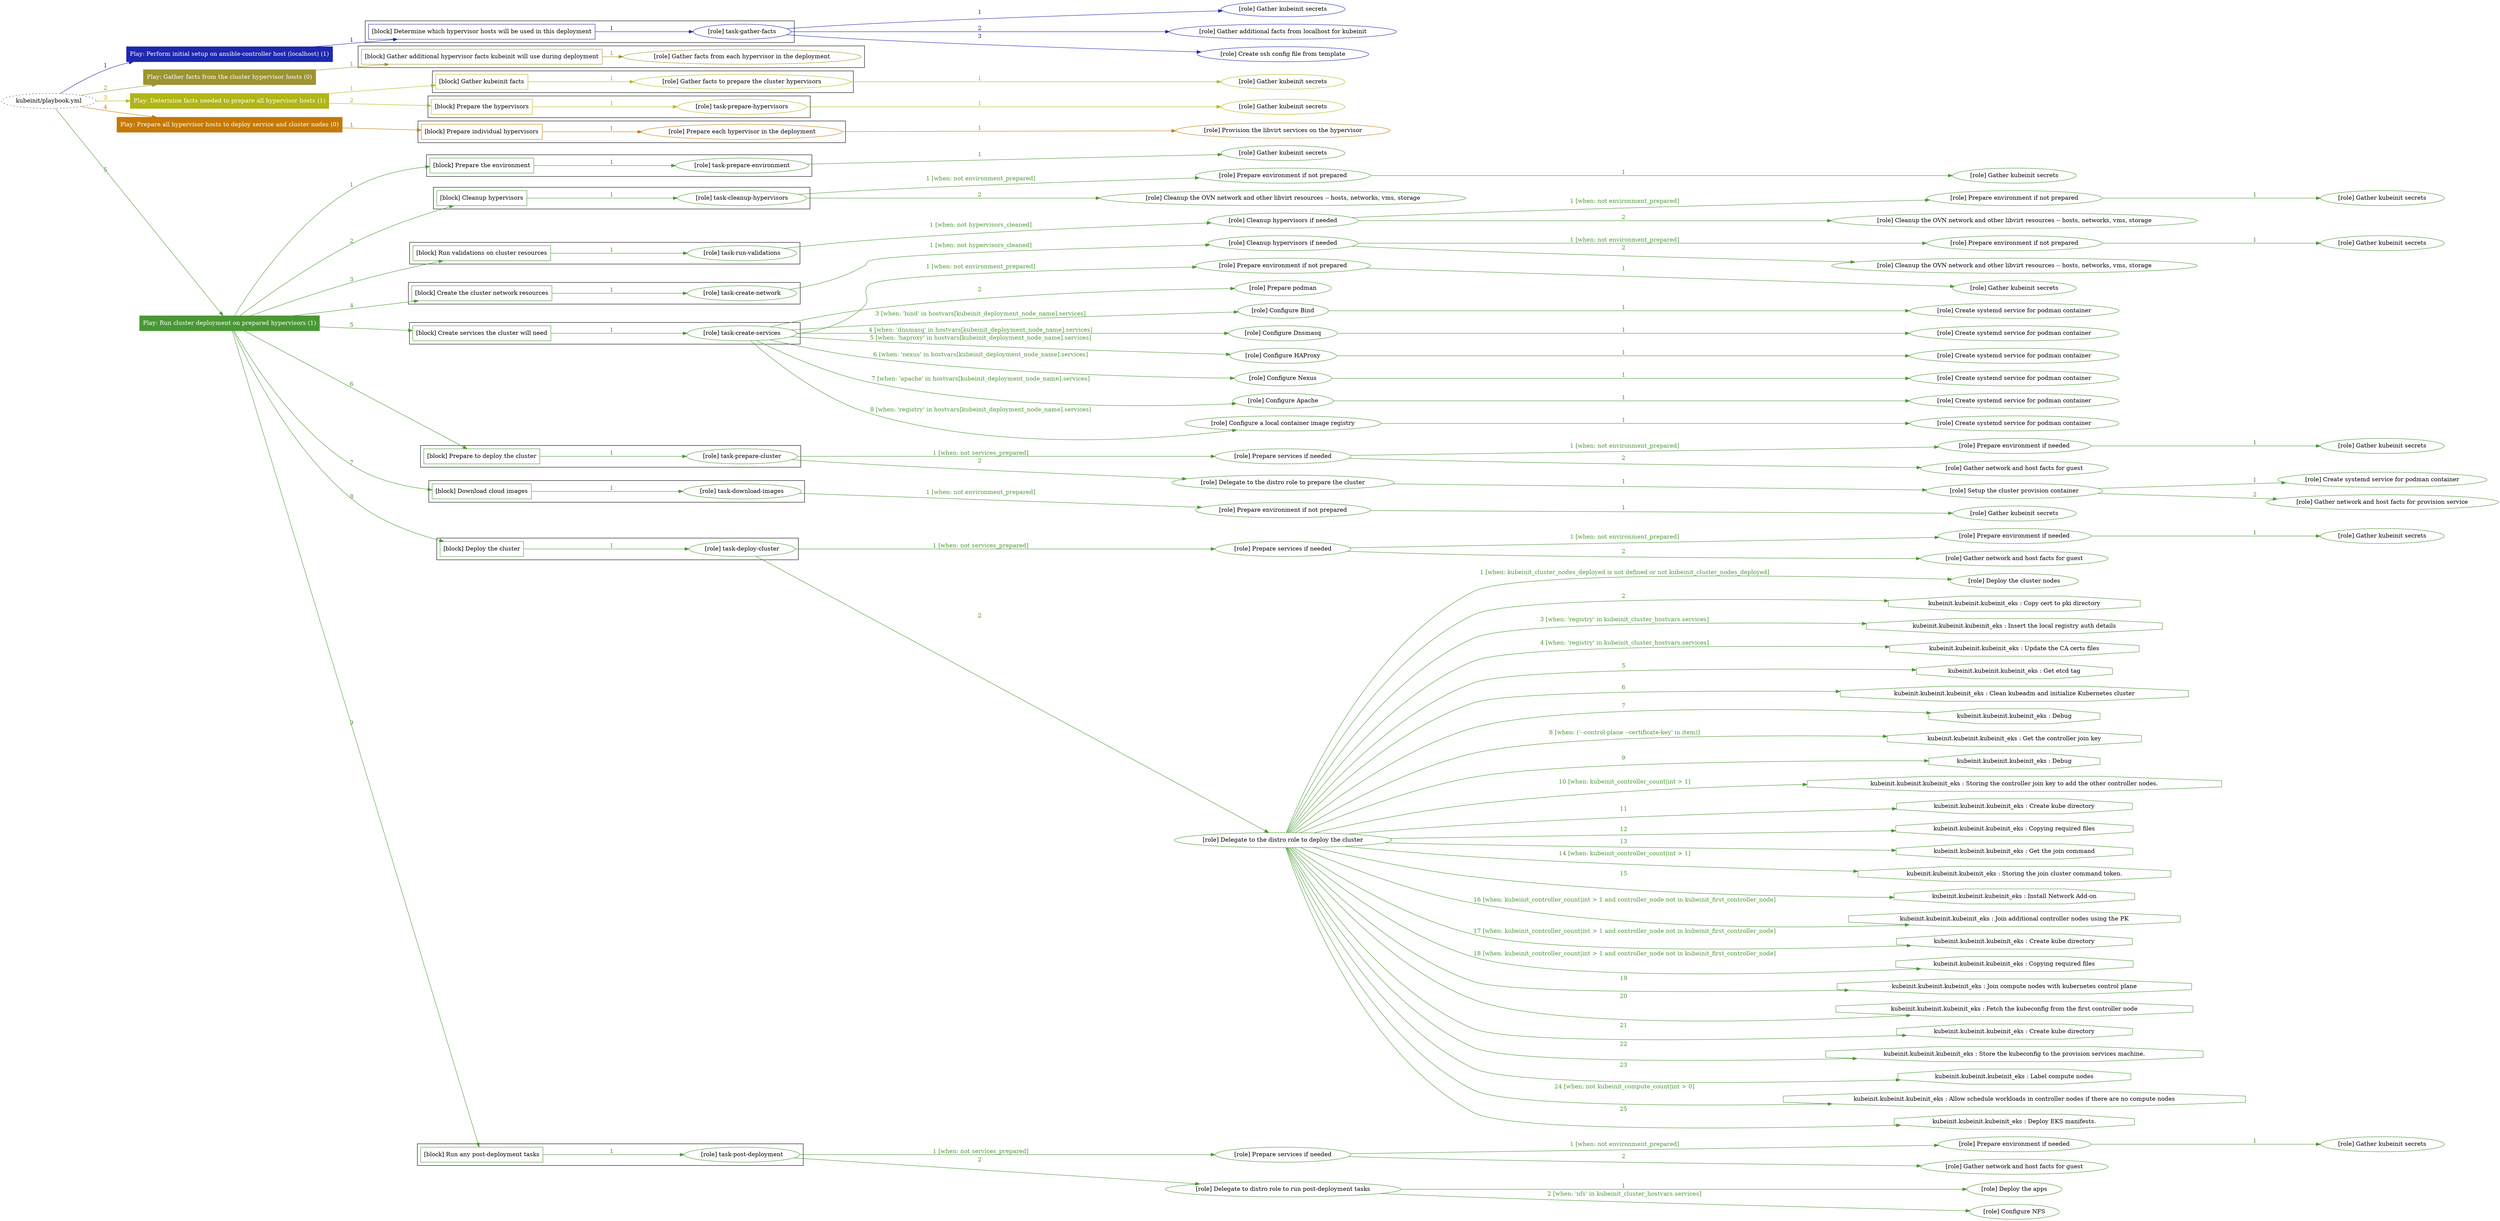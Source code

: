 digraph {
	graph [concentrate=true ordering=in rankdir=LR ratio=fill]
	edge [esep=5 sep=10]
	"kubeinit/playbook.yml" [URL="/home/runner/work/kubeinit/kubeinit/kubeinit/playbook.yml" id=playbook_a25a73ff style=dotted]
	play_37dd9ac9 [label="Play: Perform initial setup on ansible-controller host (localhost) (1)" URL="/home/runner/work/kubeinit/kubeinit/kubeinit/playbook.yml" color="#1e28ae" fontcolor="#ffffff" id=play_37dd9ac9 shape=box style=filled tooltip=localhost]
	"kubeinit/playbook.yml" -> play_37dd9ac9 [label="1 " color="#1e28ae" fontcolor="#1e28ae" id=edge_b6979a0d labeltooltip="1 " tooltip="1 "]
	subgraph "Gather kubeinit secrets" {
		role_4c9f1b2f [label="[role] Gather kubeinit secrets" URL="/home/runner/.ansible/collections/ansible_collections/kubeinit/kubeinit/roles/kubeinit_prepare/tasks/build_hypervisors_group.yml" color="#1e28ae" id=role_4c9f1b2f tooltip="Gather kubeinit secrets"]
	}
	subgraph "Gather additional facts from localhost for kubeinit" {
		role_c9e3b01b [label="[role] Gather additional facts from localhost for kubeinit" URL="/home/runner/.ansible/collections/ansible_collections/kubeinit/kubeinit/roles/kubeinit_prepare/tasks/build_hypervisors_group.yml" color="#1e28ae" id=role_c9e3b01b tooltip="Gather additional facts from localhost for kubeinit"]
	}
	subgraph "Create ssh config file from template" {
		role_61d122d3 [label="[role] Create ssh config file from template" URL="/home/runner/.ansible/collections/ansible_collections/kubeinit/kubeinit/roles/kubeinit_prepare/tasks/build_hypervisors_group.yml" color="#1e28ae" id=role_61d122d3 tooltip="Create ssh config file from template"]
	}
	subgraph "task-gather-facts" {
		role_aee9d700 [label="[role] task-gather-facts" URL="/home/runner/work/kubeinit/kubeinit/kubeinit/playbook.yml" color="#1e28ae" id=role_aee9d700 tooltip="task-gather-facts"]
		role_aee9d700 -> role_4c9f1b2f [label="1 " color="#1e28ae" fontcolor="#1e28ae" id=edge_578fe596 labeltooltip="1 " tooltip="1 "]
		role_aee9d700 -> role_c9e3b01b [label="2 " color="#1e28ae" fontcolor="#1e28ae" id=edge_4883cfb4 labeltooltip="2 " tooltip="2 "]
		role_aee9d700 -> role_61d122d3 [label="3 " color="#1e28ae" fontcolor="#1e28ae" id=edge_bc5fe0e8 labeltooltip="3 " tooltip="3 "]
	}
	subgraph "Play: Perform initial setup on ansible-controller host (localhost) (1)" {
		play_37dd9ac9 -> block_c8f569a0 [label=1 color="#1e28ae" fontcolor="#1e28ae" id=edge_eec6f1e0 labeltooltip=1 tooltip=1]
		subgraph cluster_block_c8f569a0 {
			block_c8f569a0 [label="[block] Determine which hypervisor hosts will be used in this deployment" URL="/home/runner/work/kubeinit/kubeinit/kubeinit/playbook.yml" color="#1e28ae" id=block_c8f569a0 labeltooltip="Determine which hypervisor hosts will be used in this deployment" shape=box tooltip="Determine which hypervisor hosts will be used in this deployment"]
			block_c8f569a0 -> role_aee9d700 [label="1 " color="#1e28ae" fontcolor="#1e28ae" id=edge_7e15d941 labeltooltip="1 " tooltip="1 "]
		}
	}
	play_6b8d13a6 [label="Play: Gather facts from the cluster hypervisor hosts (0)" URL="/home/runner/work/kubeinit/kubeinit/kubeinit/playbook.yml" color="#9c9430" fontcolor="#ffffff" id=play_6b8d13a6 shape=box style=filled tooltip="Play: Gather facts from the cluster hypervisor hosts (0)"]
	"kubeinit/playbook.yml" -> play_6b8d13a6 [label="2 " color="#9c9430" fontcolor="#9c9430" id=edge_b419a487 labeltooltip="2 " tooltip="2 "]
	subgraph "Gather facts from each hypervisor in the deployment" {
		role_f224c72c [label="[role] Gather facts from each hypervisor in the deployment" URL="/home/runner/work/kubeinit/kubeinit/kubeinit/playbook.yml" color="#9c9430" id=role_f224c72c tooltip="Gather facts from each hypervisor in the deployment"]
	}
	subgraph "Play: Gather facts from the cluster hypervisor hosts (0)" {
		play_6b8d13a6 -> block_0d58bfcc [label=1 color="#9c9430" fontcolor="#9c9430" id=edge_5feedeb6 labeltooltip=1 tooltip=1]
		subgraph cluster_block_0d58bfcc {
			block_0d58bfcc [label="[block] Gather additional hypervisor facts kubeinit will use during deployment" URL="/home/runner/work/kubeinit/kubeinit/kubeinit/playbook.yml" color="#9c9430" id=block_0d58bfcc labeltooltip="Gather additional hypervisor facts kubeinit will use during deployment" shape=box tooltip="Gather additional hypervisor facts kubeinit will use during deployment"]
			block_0d58bfcc -> role_f224c72c [label="1 " color="#9c9430" fontcolor="#9c9430" id=edge_2e2b1e28 labeltooltip="1 " tooltip="1 "]
		}
	}
	play_3e10f064 [label="Play: Determine facts needed to prepare all hypervisor hosts (1)" URL="/home/runner/work/kubeinit/kubeinit/kubeinit/playbook.yml" color="#b1b616" fontcolor="#ffffff" id=play_3e10f064 shape=box style=filled tooltip=localhost]
	"kubeinit/playbook.yml" -> play_3e10f064 [label="3 " color="#b1b616" fontcolor="#b1b616" id=edge_70dae81e labeltooltip="3 " tooltip="3 "]
	subgraph "Gather kubeinit secrets" {
		role_a200383d [label="[role] Gather kubeinit secrets" URL="/home/runner/.ansible/collections/ansible_collections/kubeinit/kubeinit/roles/kubeinit_prepare/tasks/gather_kubeinit_facts.yml" color="#b1b616" id=role_a200383d tooltip="Gather kubeinit secrets"]
	}
	subgraph "Gather facts to prepare the cluster hypervisors" {
		role_3071ed20 [label="[role] Gather facts to prepare the cluster hypervisors" URL="/home/runner/work/kubeinit/kubeinit/kubeinit/playbook.yml" color="#b1b616" id=role_3071ed20 tooltip="Gather facts to prepare the cluster hypervisors"]
		role_3071ed20 -> role_a200383d [label="1 " color="#b1b616" fontcolor="#b1b616" id=edge_d60453ef labeltooltip="1 " tooltip="1 "]
	}
	subgraph "Gather kubeinit secrets" {
		role_8cabe46e [label="[role] Gather kubeinit secrets" URL="/home/runner/.ansible/collections/ansible_collections/kubeinit/kubeinit/roles/kubeinit_prepare/tasks/gather_kubeinit_facts.yml" color="#b1b616" id=role_8cabe46e tooltip="Gather kubeinit secrets"]
	}
	subgraph "task-prepare-hypervisors" {
		role_8a1eb011 [label="[role] task-prepare-hypervisors" URL="/home/runner/work/kubeinit/kubeinit/kubeinit/playbook.yml" color="#b1b616" id=role_8a1eb011 tooltip="task-prepare-hypervisors"]
		role_8a1eb011 -> role_8cabe46e [label="1 " color="#b1b616" fontcolor="#b1b616" id=edge_276c1c21 labeltooltip="1 " tooltip="1 "]
	}
	subgraph "Play: Determine facts needed to prepare all hypervisor hosts (1)" {
		play_3e10f064 -> block_246a4c76 [label=1 color="#b1b616" fontcolor="#b1b616" id=edge_deef906c labeltooltip=1 tooltip=1]
		subgraph cluster_block_246a4c76 {
			block_246a4c76 [label="[block] Gather kubeinit facts" URL="/home/runner/work/kubeinit/kubeinit/kubeinit/playbook.yml" color="#b1b616" id=block_246a4c76 labeltooltip="Gather kubeinit facts" shape=box tooltip="Gather kubeinit facts"]
			block_246a4c76 -> role_3071ed20 [label="1 " color="#b1b616" fontcolor="#b1b616" id=edge_61120e98 labeltooltip="1 " tooltip="1 "]
		}
		play_3e10f064 -> block_b8aadf53 [label=2 color="#b1b616" fontcolor="#b1b616" id=edge_35617113 labeltooltip=2 tooltip=2]
		subgraph cluster_block_b8aadf53 {
			block_b8aadf53 [label="[block] Prepare the hypervisors" URL="/home/runner/work/kubeinit/kubeinit/kubeinit/playbook.yml" color="#b1b616" id=block_b8aadf53 labeltooltip="Prepare the hypervisors" shape=box tooltip="Prepare the hypervisors"]
			block_b8aadf53 -> role_8a1eb011 [label="1 " color="#b1b616" fontcolor="#b1b616" id=edge_34936b77 labeltooltip="1 " tooltip="1 "]
		}
	}
	play_31c1a598 [label="Play: Prepare all hypervisor hosts to deploy service and cluster nodes (0)" URL="/home/runner/work/kubeinit/kubeinit/kubeinit/playbook.yml" color="#c57907" fontcolor="#ffffff" id=play_31c1a598 shape=box style=filled tooltip="Play: Prepare all hypervisor hosts to deploy service and cluster nodes (0)"]
	"kubeinit/playbook.yml" -> play_31c1a598 [label="4 " color="#c57907" fontcolor="#c57907" id=edge_55db6bc3 labeltooltip="4 " tooltip="4 "]
	subgraph "Provision the libvirt services on the hypervisor" {
		role_ca6b45a0 [label="[role] Provision the libvirt services on the hypervisor" URL="/home/runner/.ansible/collections/ansible_collections/kubeinit/kubeinit/roles/kubeinit_prepare/tasks/prepare_hypervisor.yml" color="#c57907" id=role_ca6b45a0 tooltip="Provision the libvirt services on the hypervisor"]
	}
	subgraph "Prepare each hypervisor in the deployment" {
		role_abc75495 [label="[role] Prepare each hypervisor in the deployment" URL="/home/runner/work/kubeinit/kubeinit/kubeinit/playbook.yml" color="#c57907" id=role_abc75495 tooltip="Prepare each hypervisor in the deployment"]
		role_abc75495 -> role_ca6b45a0 [label="1 " color="#c57907" fontcolor="#c57907" id=edge_b3de32bf labeltooltip="1 " tooltip="1 "]
	}
	subgraph "Play: Prepare all hypervisor hosts to deploy service and cluster nodes (0)" {
		play_31c1a598 -> block_cc132a33 [label=1 color="#c57907" fontcolor="#c57907" id=edge_8100f029 labeltooltip=1 tooltip=1]
		subgraph cluster_block_cc132a33 {
			block_cc132a33 [label="[block] Prepare individual hypervisors" URL="/home/runner/work/kubeinit/kubeinit/kubeinit/playbook.yml" color="#c57907" id=block_cc132a33 labeltooltip="Prepare individual hypervisors" shape=box tooltip="Prepare individual hypervisors"]
			block_cc132a33 -> role_abc75495 [label="1 " color="#c57907" fontcolor="#c57907" id=edge_b1b60e8e labeltooltip="1 " tooltip="1 "]
		}
	}
	play_bbdf9d98 [label="Play: Run cluster deployment on prepared hypervisors (1)" URL="/home/runner/work/kubeinit/kubeinit/kubeinit/playbook.yml" color="#499834" fontcolor="#ffffff" id=play_bbdf9d98 shape=box style=filled tooltip=localhost]
	"kubeinit/playbook.yml" -> play_bbdf9d98 [label="5 " color="#499834" fontcolor="#499834" id=edge_43952626 labeltooltip="5 " tooltip="5 "]
	subgraph "Gather kubeinit secrets" {
		role_47544e23 [label="[role] Gather kubeinit secrets" URL="/home/runner/.ansible/collections/ansible_collections/kubeinit/kubeinit/roles/kubeinit_prepare/tasks/gather_kubeinit_facts.yml" color="#499834" id=role_47544e23 tooltip="Gather kubeinit secrets"]
	}
	subgraph "task-prepare-environment" {
		role_65e6eb0b [label="[role] task-prepare-environment" URL="/home/runner/work/kubeinit/kubeinit/kubeinit/playbook.yml" color="#499834" id=role_65e6eb0b tooltip="task-prepare-environment"]
		role_65e6eb0b -> role_47544e23 [label="1 " color="#499834" fontcolor="#499834" id=edge_a7512e9a labeltooltip="1 " tooltip="1 "]
	}
	subgraph "Gather kubeinit secrets" {
		role_30395821 [label="[role] Gather kubeinit secrets" URL="/home/runner/.ansible/collections/ansible_collections/kubeinit/kubeinit/roles/kubeinit_prepare/tasks/gather_kubeinit_facts.yml" color="#499834" id=role_30395821 tooltip="Gather kubeinit secrets"]
	}
	subgraph "Prepare environment if not prepared" {
		role_a5c76176 [label="[role] Prepare environment if not prepared" URL="/home/runner/.ansible/collections/ansible_collections/kubeinit/kubeinit/roles/kubeinit_prepare/tasks/cleanup_hypervisors.yml" color="#499834" id=role_a5c76176 tooltip="Prepare environment if not prepared"]
		role_a5c76176 -> role_30395821 [label="1 " color="#499834" fontcolor="#499834" id=edge_8de30c09 labeltooltip="1 " tooltip="1 "]
	}
	subgraph "Cleanup the OVN network and other libvirt resources -- hosts, networks, vms, storage" {
		role_76ac3e3f [label="[role] Cleanup the OVN network and other libvirt resources -- hosts, networks, vms, storage" URL="/home/runner/.ansible/collections/ansible_collections/kubeinit/kubeinit/roles/kubeinit_prepare/tasks/cleanup_hypervisors.yml" color="#499834" id=role_76ac3e3f tooltip="Cleanup the OVN network and other libvirt resources -- hosts, networks, vms, storage"]
	}
	subgraph "task-cleanup-hypervisors" {
		role_8de5ac34 [label="[role] task-cleanup-hypervisors" URL="/home/runner/work/kubeinit/kubeinit/kubeinit/playbook.yml" color="#499834" id=role_8de5ac34 tooltip="task-cleanup-hypervisors"]
		role_8de5ac34 -> role_a5c76176 [label="1 [when: not environment_prepared]" color="#499834" fontcolor="#499834" id=edge_128423ca labeltooltip="1 [when: not environment_prepared]" tooltip="1 [when: not environment_prepared]"]
		role_8de5ac34 -> role_76ac3e3f [label="2 " color="#499834" fontcolor="#499834" id=edge_9e46090d labeltooltip="2 " tooltip="2 "]
	}
	subgraph "Gather kubeinit secrets" {
		role_98957e10 [label="[role] Gather kubeinit secrets" URL="/home/runner/.ansible/collections/ansible_collections/kubeinit/kubeinit/roles/kubeinit_prepare/tasks/gather_kubeinit_facts.yml" color="#499834" id=role_98957e10 tooltip="Gather kubeinit secrets"]
	}
	subgraph "Prepare environment if not prepared" {
		role_a2f4b499 [label="[role] Prepare environment if not prepared" URL="/home/runner/.ansible/collections/ansible_collections/kubeinit/kubeinit/roles/kubeinit_prepare/tasks/cleanup_hypervisors.yml" color="#499834" id=role_a2f4b499 tooltip="Prepare environment if not prepared"]
		role_a2f4b499 -> role_98957e10 [label="1 " color="#499834" fontcolor="#499834" id=edge_541ce262 labeltooltip="1 " tooltip="1 "]
	}
	subgraph "Cleanup the OVN network and other libvirt resources -- hosts, networks, vms, storage" {
		role_7e4eadab [label="[role] Cleanup the OVN network and other libvirt resources -- hosts, networks, vms, storage" URL="/home/runner/.ansible/collections/ansible_collections/kubeinit/kubeinit/roles/kubeinit_prepare/tasks/cleanup_hypervisors.yml" color="#499834" id=role_7e4eadab tooltip="Cleanup the OVN network and other libvirt resources -- hosts, networks, vms, storage"]
	}
	subgraph "Cleanup hypervisors if needed" {
		role_0aad1f7b [label="[role] Cleanup hypervisors if needed" URL="/home/runner/.ansible/collections/ansible_collections/kubeinit/kubeinit/roles/kubeinit_validations/tasks/main.yml" color="#499834" id=role_0aad1f7b tooltip="Cleanup hypervisors if needed"]
		role_0aad1f7b -> role_a2f4b499 [label="1 [when: not environment_prepared]" color="#499834" fontcolor="#499834" id=edge_e41ab1b9 labeltooltip="1 [when: not environment_prepared]" tooltip="1 [when: not environment_prepared]"]
		role_0aad1f7b -> role_7e4eadab [label="2 " color="#499834" fontcolor="#499834" id=edge_8eb53e0b labeltooltip="2 " tooltip="2 "]
	}
	subgraph "task-run-validations" {
		role_f09d1a67 [label="[role] task-run-validations" URL="/home/runner/work/kubeinit/kubeinit/kubeinit/playbook.yml" color="#499834" id=role_f09d1a67 tooltip="task-run-validations"]
		role_f09d1a67 -> role_0aad1f7b [label="1 [when: not hypervisors_cleaned]" color="#499834" fontcolor="#499834" id=edge_026f672f labeltooltip="1 [when: not hypervisors_cleaned]" tooltip="1 [when: not hypervisors_cleaned]"]
	}
	subgraph "Gather kubeinit secrets" {
		role_85b7a967 [label="[role] Gather kubeinit secrets" URL="/home/runner/.ansible/collections/ansible_collections/kubeinit/kubeinit/roles/kubeinit_prepare/tasks/gather_kubeinit_facts.yml" color="#499834" id=role_85b7a967 tooltip="Gather kubeinit secrets"]
	}
	subgraph "Prepare environment if not prepared" {
		role_77994b91 [label="[role] Prepare environment if not prepared" URL="/home/runner/.ansible/collections/ansible_collections/kubeinit/kubeinit/roles/kubeinit_prepare/tasks/cleanup_hypervisors.yml" color="#499834" id=role_77994b91 tooltip="Prepare environment if not prepared"]
		role_77994b91 -> role_85b7a967 [label="1 " color="#499834" fontcolor="#499834" id=edge_3b76387a labeltooltip="1 " tooltip="1 "]
	}
	subgraph "Cleanup the OVN network and other libvirt resources -- hosts, networks, vms, storage" {
		role_01bea300 [label="[role] Cleanup the OVN network and other libvirt resources -- hosts, networks, vms, storage" URL="/home/runner/.ansible/collections/ansible_collections/kubeinit/kubeinit/roles/kubeinit_prepare/tasks/cleanup_hypervisors.yml" color="#499834" id=role_01bea300 tooltip="Cleanup the OVN network and other libvirt resources -- hosts, networks, vms, storage"]
	}
	subgraph "Cleanup hypervisors if needed" {
		role_8eb7f4c6 [label="[role] Cleanup hypervisors if needed" URL="/home/runner/.ansible/collections/ansible_collections/kubeinit/kubeinit/roles/kubeinit_libvirt/tasks/create_network.yml" color="#499834" id=role_8eb7f4c6 tooltip="Cleanup hypervisors if needed"]
		role_8eb7f4c6 -> role_77994b91 [label="1 [when: not environment_prepared]" color="#499834" fontcolor="#499834" id=edge_0417e846 labeltooltip="1 [when: not environment_prepared]" tooltip="1 [when: not environment_prepared]"]
		role_8eb7f4c6 -> role_01bea300 [label="2 " color="#499834" fontcolor="#499834" id=edge_ab8a2da3 labeltooltip="2 " tooltip="2 "]
	}
	subgraph "task-create-network" {
		role_1225cfbc [label="[role] task-create-network" URL="/home/runner/work/kubeinit/kubeinit/kubeinit/playbook.yml" color="#499834" id=role_1225cfbc tooltip="task-create-network"]
		role_1225cfbc -> role_8eb7f4c6 [label="1 [when: not hypervisors_cleaned]" color="#499834" fontcolor="#499834" id=edge_3c9a6185 labeltooltip="1 [when: not hypervisors_cleaned]" tooltip="1 [when: not hypervisors_cleaned]"]
	}
	subgraph "Gather kubeinit secrets" {
		role_605d04a3 [label="[role] Gather kubeinit secrets" URL="/home/runner/.ansible/collections/ansible_collections/kubeinit/kubeinit/roles/kubeinit_prepare/tasks/gather_kubeinit_facts.yml" color="#499834" id=role_605d04a3 tooltip="Gather kubeinit secrets"]
	}
	subgraph "Prepare environment if not prepared" {
		role_d707d4d7 [label="[role] Prepare environment if not prepared" URL="/home/runner/.ansible/collections/ansible_collections/kubeinit/kubeinit/roles/kubeinit_services/tasks/main.yml" color="#499834" id=role_d707d4d7 tooltip="Prepare environment if not prepared"]
		role_d707d4d7 -> role_605d04a3 [label="1 " color="#499834" fontcolor="#499834" id=edge_b42192a9 labeltooltip="1 " tooltip="1 "]
	}
	subgraph "Prepare podman" {
		role_502292bf [label="[role] Prepare podman" URL="/home/runner/.ansible/collections/ansible_collections/kubeinit/kubeinit/roles/kubeinit_services/tasks/00_create_service_pod.yml" color="#499834" id=role_502292bf tooltip="Prepare podman"]
	}
	subgraph "Create systemd service for podman container" {
		role_7e4e8d5d [label="[role] Create systemd service for podman container" URL="/home/runner/.ansible/collections/ansible_collections/kubeinit/kubeinit/roles/kubeinit_bind/tasks/main.yml" color="#499834" id=role_7e4e8d5d tooltip="Create systemd service for podman container"]
	}
	subgraph "Configure Bind" {
		role_f676790b [label="[role] Configure Bind" URL="/home/runner/.ansible/collections/ansible_collections/kubeinit/kubeinit/roles/kubeinit_services/tasks/start_services_containers.yml" color="#499834" id=role_f676790b tooltip="Configure Bind"]
		role_f676790b -> role_7e4e8d5d [label="1 " color="#499834" fontcolor="#499834" id=edge_d819cd15 labeltooltip="1 " tooltip="1 "]
	}
	subgraph "Create systemd service for podman container" {
		role_0ca92e11 [label="[role] Create systemd service for podman container" URL="/home/runner/.ansible/collections/ansible_collections/kubeinit/kubeinit/roles/kubeinit_dnsmasq/tasks/main.yml" color="#499834" id=role_0ca92e11 tooltip="Create systemd service for podman container"]
	}
	subgraph "Configure Dnsmasq" {
		role_d9070b70 [label="[role] Configure Dnsmasq" URL="/home/runner/.ansible/collections/ansible_collections/kubeinit/kubeinit/roles/kubeinit_services/tasks/start_services_containers.yml" color="#499834" id=role_d9070b70 tooltip="Configure Dnsmasq"]
		role_d9070b70 -> role_0ca92e11 [label="1 " color="#499834" fontcolor="#499834" id=edge_7599ac89 labeltooltip="1 " tooltip="1 "]
	}
	subgraph "Create systemd service for podman container" {
		role_18e69dfd [label="[role] Create systemd service for podman container" URL="/home/runner/.ansible/collections/ansible_collections/kubeinit/kubeinit/roles/kubeinit_haproxy/tasks/main.yml" color="#499834" id=role_18e69dfd tooltip="Create systemd service for podman container"]
	}
	subgraph "Configure HAProxy" {
		role_36c365ad [label="[role] Configure HAProxy" URL="/home/runner/.ansible/collections/ansible_collections/kubeinit/kubeinit/roles/kubeinit_services/tasks/start_services_containers.yml" color="#499834" id=role_36c365ad tooltip="Configure HAProxy"]
		role_36c365ad -> role_18e69dfd [label="1 " color="#499834" fontcolor="#499834" id=edge_0448e94f labeltooltip="1 " tooltip="1 "]
	}
	subgraph "Create systemd service for podman container" {
		role_6d802545 [label="[role] Create systemd service for podman container" URL="/home/runner/.ansible/collections/ansible_collections/kubeinit/kubeinit/roles/kubeinit_nexus/tasks/main.yml" color="#499834" id=role_6d802545 tooltip="Create systemd service for podman container"]
	}
	subgraph "Configure Nexus" {
		role_33f6dc3a [label="[role] Configure Nexus" URL="/home/runner/.ansible/collections/ansible_collections/kubeinit/kubeinit/roles/kubeinit_services/tasks/start_services_containers.yml" color="#499834" id=role_33f6dc3a tooltip="Configure Nexus"]
		role_33f6dc3a -> role_6d802545 [label="1 " color="#499834" fontcolor="#499834" id=edge_adbf8281 labeltooltip="1 " tooltip="1 "]
	}
	subgraph "Create systemd service for podman container" {
		role_5bb3a23e [label="[role] Create systemd service for podman container" URL="/home/runner/.ansible/collections/ansible_collections/kubeinit/kubeinit/roles/kubeinit_apache/tasks/main.yml" color="#499834" id=role_5bb3a23e tooltip="Create systemd service for podman container"]
	}
	subgraph "Configure Apache" {
		role_d013e0cf [label="[role] Configure Apache" URL="/home/runner/.ansible/collections/ansible_collections/kubeinit/kubeinit/roles/kubeinit_services/tasks/start_services_containers.yml" color="#499834" id=role_d013e0cf tooltip="Configure Apache"]
		role_d013e0cf -> role_5bb3a23e [label="1 " color="#499834" fontcolor="#499834" id=edge_8ee5011b labeltooltip="1 " tooltip="1 "]
	}
	subgraph "Create systemd service for podman container" {
		role_dec2ec61 [label="[role] Create systemd service for podman container" URL="/home/runner/.ansible/collections/ansible_collections/kubeinit/kubeinit/roles/kubeinit_registry/tasks/main.yml" color="#499834" id=role_dec2ec61 tooltip="Create systemd service for podman container"]
	}
	subgraph "Configure a local container image registry" {
		role_43c839bf [label="[role] Configure a local container image registry" URL="/home/runner/.ansible/collections/ansible_collections/kubeinit/kubeinit/roles/kubeinit_services/tasks/start_services_containers.yml" color="#499834" id=role_43c839bf tooltip="Configure a local container image registry"]
		role_43c839bf -> role_dec2ec61 [label="1 " color="#499834" fontcolor="#499834" id=edge_10edd6ec labeltooltip="1 " tooltip="1 "]
	}
	subgraph "task-create-services" {
		role_083d010d [label="[role] task-create-services" URL="/home/runner/work/kubeinit/kubeinit/kubeinit/playbook.yml" color="#499834" id=role_083d010d tooltip="task-create-services"]
		role_083d010d -> role_d707d4d7 [label="1 [when: not environment_prepared]" color="#499834" fontcolor="#499834" id=edge_e00d8fb6 labeltooltip="1 [when: not environment_prepared]" tooltip="1 [when: not environment_prepared]"]
		role_083d010d -> role_502292bf [label="2 " color="#499834" fontcolor="#499834" id=edge_e7ab7ae2 labeltooltip="2 " tooltip="2 "]
		role_083d010d -> role_f676790b [label="3 [when: 'bind' in hostvars[kubeinit_deployment_node_name].services]" color="#499834" fontcolor="#499834" id=edge_9ef96251 labeltooltip="3 [when: 'bind' in hostvars[kubeinit_deployment_node_name].services]" tooltip="3 [when: 'bind' in hostvars[kubeinit_deployment_node_name].services]"]
		role_083d010d -> role_d9070b70 [label="4 [when: 'dnsmasq' in hostvars[kubeinit_deployment_node_name].services]" color="#499834" fontcolor="#499834" id=edge_bd10111a labeltooltip="4 [when: 'dnsmasq' in hostvars[kubeinit_deployment_node_name].services]" tooltip="4 [when: 'dnsmasq' in hostvars[kubeinit_deployment_node_name].services]"]
		role_083d010d -> role_36c365ad [label="5 [when: 'haproxy' in hostvars[kubeinit_deployment_node_name].services]" color="#499834" fontcolor="#499834" id=edge_eeaeb8c3 labeltooltip="5 [when: 'haproxy' in hostvars[kubeinit_deployment_node_name].services]" tooltip="5 [when: 'haproxy' in hostvars[kubeinit_deployment_node_name].services]"]
		role_083d010d -> role_33f6dc3a [label="6 [when: 'nexus' in hostvars[kubeinit_deployment_node_name].services]" color="#499834" fontcolor="#499834" id=edge_9477af1a labeltooltip="6 [when: 'nexus' in hostvars[kubeinit_deployment_node_name].services]" tooltip="6 [when: 'nexus' in hostvars[kubeinit_deployment_node_name].services]"]
		role_083d010d -> role_d013e0cf [label="7 [when: 'apache' in hostvars[kubeinit_deployment_node_name].services]" color="#499834" fontcolor="#499834" id=edge_96b6c297 labeltooltip="7 [when: 'apache' in hostvars[kubeinit_deployment_node_name].services]" tooltip="7 [when: 'apache' in hostvars[kubeinit_deployment_node_name].services]"]
		role_083d010d -> role_43c839bf [label="8 [when: 'registry' in hostvars[kubeinit_deployment_node_name].services]" color="#499834" fontcolor="#499834" id=edge_384931b9 labeltooltip="8 [when: 'registry' in hostvars[kubeinit_deployment_node_name].services]" tooltip="8 [when: 'registry' in hostvars[kubeinit_deployment_node_name].services]"]
	}
	subgraph "Gather kubeinit secrets" {
		role_180083b5 [label="[role] Gather kubeinit secrets" URL="/home/runner/.ansible/collections/ansible_collections/kubeinit/kubeinit/roles/kubeinit_prepare/tasks/gather_kubeinit_facts.yml" color="#499834" id=role_180083b5 tooltip="Gather kubeinit secrets"]
	}
	subgraph "Prepare environment if needed" {
		role_4ea4a538 [label="[role] Prepare environment if needed" URL="/home/runner/.ansible/collections/ansible_collections/kubeinit/kubeinit/roles/kubeinit_services/tasks/prepare_services.yml" color="#499834" id=role_4ea4a538 tooltip="Prepare environment if needed"]
		role_4ea4a538 -> role_180083b5 [label="1 " color="#499834" fontcolor="#499834" id=edge_d9557df6 labeltooltip="1 " tooltip="1 "]
	}
	subgraph "Gather network and host facts for guest" {
		role_6f173814 [label="[role] Gather network and host facts for guest" URL="/home/runner/.ansible/collections/ansible_collections/kubeinit/kubeinit/roles/kubeinit_services/tasks/prepare_services.yml" color="#499834" id=role_6f173814 tooltip="Gather network and host facts for guest"]
	}
	subgraph "Prepare services if needed" {
		role_950ff8b2 [label="[role] Prepare services if needed" URL="/home/runner/.ansible/collections/ansible_collections/kubeinit/kubeinit/roles/kubeinit_prepare/tasks/prepare_cluster.yml" color="#499834" id=role_950ff8b2 tooltip="Prepare services if needed"]
		role_950ff8b2 -> role_4ea4a538 [label="1 [when: not environment_prepared]" color="#499834" fontcolor="#499834" id=edge_16509be9 labeltooltip="1 [when: not environment_prepared]" tooltip="1 [when: not environment_prepared]"]
		role_950ff8b2 -> role_6f173814 [label="2 " color="#499834" fontcolor="#499834" id=edge_086e1b73 labeltooltip="2 " tooltip="2 "]
	}
	subgraph "Create systemd service for podman container" {
		role_607bd37d [label="[role] Create systemd service for podman container" URL="/home/runner/.ansible/collections/ansible_collections/kubeinit/kubeinit/roles/kubeinit_services/tasks/create_provision_container.yml" color="#499834" id=role_607bd37d tooltip="Create systemd service for podman container"]
	}
	subgraph "Gather network and host facts for provision service" {
		role_ac4eec79 [label="[role] Gather network and host facts for provision service" URL="/home/runner/.ansible/collections/ansible_collections/kubeinit/kubeinit/roles/kubeinit_services/tasks/create_provision_container.yml" color="#499834" id=role_ac4eec79 tooltip="Gather network and host facts for provision service"]
	}
	subgraph "Setup the cluster provision container" {
		role_0b6928a3 [label="[role] Setup the cluster provision container" URL="/home/runner/.ansible/collections/ansible_collections/kubeinit/kubeinit/roles/kubeinit_eks/tasks/prepare_cluster.yml" color="#499834" id=role_0b6928a3 tooltip="Setup the cluster provision container"]
		role_0b6928a3 -> role_607bd37d [label="1 " color="#499834" fontcolor="#499834" id=edge_bc22ea2c labeltooltip="1 " tooltip="1 "]
		role_0b6928a3 -> role_ac4eec79 [label="2 " color="#499834" fontcolor="#499834" id=edge_eb322615 labeltooltip="2 " tooltip="2 "]
	}
	subgraph "Delegate to the distro role to prepare the cluster" {
		role_f92f0860 [label="[role] Delegate to the distro role to prepare the cluster" URL="/home/runner/.ansible/collections/ansible_collections/kubeinit/kubeinit/roles/kubeinit_prepare/tasks/prepare_cluster.yml" color="#499834" id=role_f92f0860 tooltip="Delegate to the distro role to prepare the cluster"]
		role_f92f0860 -> role_0b6928a3 [label="1 " color="#499834" fontcolor="#499834" id=edge_9a240aff labeltooltip="1 " tooltip="1 "]
	}
	subgraph "task-prepare-cluster" {
		role_95525e62 [label="[role] task-prepare-cluster" URL="/home/runner/work/kubeinit/kubeinit/kubeinit/playbook.yml" color="#499834" id=role_95525e62 tooltip="task-prepare-cluster"]
		role_95525e62 -> role_950ff8b2 [label="1 [when: not services_prepared]" color="#499834" fontcolor="#499834" id=edge_a77570c9 labeltooltip="1 [when: not services_prepared]" tooltip="1 [when: not services_prepared]"]
		role_95525e62 -> role_f92f0860 [label="2 " color="#499834" fontcolor="#499834" id=edge_06939389 labeltooltip="2 " tooltip="2 "]
	}
	subgraph "Gather kubeinit secrets" {
		role_8ce043a6 [label="[role] Gather kubeinit secrets" URL="/home/runner/.ansible/collections/ansible_collections/kubeinit/kubeinit/roles/kubeinit_prepare/tasks/gather_kubeinit_facts.yml" color="#499834" id=role_8ce043a6 tooltip="Gather kubeinit secrets"]
	}
	subgraph "Prepare environment if not prepared" {
		role_bad7071a [label="[role] Prepare environment if not prepared" URL="/home/runner/.ansible/collections/ansible_collections/kubeinit/kubeinit/roles/kubeinit_libvirt/tasks/download_cloud_images.yml" color="#499834" id=role_bad7071a tooltip="Prepare environment if not prepared"]
		role_bad7071a -> role_8ce043a6 [label="1 " color="#499834" fontcolor="#499834" id=edge_c725cd48 labeltooltip="1 " tooltip="1 "]
	}
	subgraph "task-download-images" {
		role_059e643c [label="[role] task-download-images" URL="/home/runner/work/kubeinit/kubeinit/kubeinit/playbook.yml" color="#499834" id=role_059e643c tooltip="task-download-images"]
		role_059e643c -> role_bad7071a [label="1 [when: not environment_prepared]" color="#499834" fontcolor="#499834" id=edge_f5cbd83a labeltooltip="1 [when: not environment_prepared]" tooltip="1 [when: not environment_prepared]"]
	}
	subgraph "Gather kubeinit secrets" {
		role_2f4777f1 [label="[role] Gather kubeinit secrets" URL="/home/runner/.ansible/collections/ansible_collections/kubeinit/kubeinit/roles/kubeinit_prepare/tasks/gather_kubeinit_facts.yml" color="#499834" id=role_2f4777f1 tooltip="Gather kubeinit secrets"]
	}
	subgraph "Prepare environment if needed" {
		role_baff33f5 [label="[role] Prepare environment if needed" URL="/home/runner/.ansible/collections/ansible_collections/kubeinit/kubeinit/roles/kubeinit_services/tasks/prepare_services.yml" color="#499834" id=role_baff33f5 tooltip="Prepare environment if needed"]
		role_baff33f5 -> role_2f4777f1 [label="1 " color="#499834" fontcolor="#499834" id=edge_ccb1bd55 labeltooltip="1 " tooltip="1 "]
	}
	subgraph "Gather network and host facts for guest" {
		role_581c0bcb [label="[role] Gather network and host facts for guest" URL="/home/runner/.ansible/collections/ansible_collections/kubeinit/kubeinit/roles/kubeinit_services/tasks/prepare_services.yml" color="#499834" id=role_581c0bcb tooltip="Gather network and host facts for guest"]
	}
	subgraph "Prepare services if needed" {
		role_2d4078a3 [label="[role] Prepare services if needed" URL="/home/runner/.ansible/collections/ansible_collections/kubeinit/kubeinit/roles/kubeinit_prepare/tasks/deploy_cluster.yml" color="#499834" id=role_2d4078a3 tooltip="Prepare services if needed"]
		role_2d4078a3 -> role_baff33f5 [label="1 [when: not environment_prepared]" color="#499834" fontcolor="#499834" id=edge_595c0d37 labeltooltip="1 [when: not environment_prepared]" tooltip="1 [when: not environment_prepared]"]
		role_2d4078a3 -> role_581c0bcb [label="2 " color="#499834" fontcolor="#499834" id=edge_6a4661ad labeltooltip="2 " tooltip="2 "]
	}
	subgraph "Deploy the cluster nodes" {
		role_258b18af [label="[role] Deploy the cluster nodes" URL="/home/runner/.ansible/collections/ansible_collections/kubeinit/kubeinit/roles/kubeinit_eks/tasks/main.yml" color="#499834" id=role_258b18af tooltip="Deploy the cluster nodes"]
	}
	subgraph "Delegate to the distro role to deploy the cluster" {
		role_196edefc [label="[role] Delegate to the distro role to deploy the cluster" URL="/home/runner/.ansible/collections/ansible_collections/kubeinit/kubeinit/roles/kubeinit_prepare/tasks/deploy_cluster.yml" color="#499834" id=role_196edefc tooltip="Delegate to the distro role to deploy the cluster"]
		role_196edefc -> role_258b18af [label="1 [when: kubeinit_cluster_nodes_deployed is not defined or not kubeinit_cluster_nodes_deployed]" color="#499834" fontcolor="#499834" id=edge_3ddb1724 labeltooltip="1 [when: kubeinit_cluster_nodes_deployed is not defined or not kubeinit_cluster_nodes_deployed]" tooltip="1 [when: kubeinit_cluster_nodes_deployed is not defined or not kubeinit_cluster_nodes_deployed]"]
		task_81f1c018 [label="kubeinit.kubeinit.kubeinit_eks : Copy cert to pki directory" URL="/home/runner/.ansible/collections/ansible_collections/kubeinit/kubeinit/roles/kubeinit_eks/tasks/main.yml" color="#499834" id=task_81f1c018 shape=octagon tooltip="kubeinit.kubeinit.kubeinit_eks : Copy cert to pki directory"]
		role_196edefc -> task_81f1c018 [label="2 " color="#499834" fontcolor="#499834" id=edge_8c490692 labeltooltip="2 " tooltip="2 "]
		task_a1b7333e [label="kubeinit.kubeinit.kubeinit_eks : Insert the local registry auth details" URL="/home/runner/.ansible/collections/ansible_collections/kubeinit/kubeinit/roles/kubeinit_eks/tasks/main.yml" color="#499834" id=task_a1b7333e shape=octagon tooltip="kubeinit.kubeinit.kubeinit_eks : Insert the local registry auth details"]
		role_196edefc -> task_a1b7333e [label="3 [when: 'registry' in kubeinit_cluster_hostvars.services]" color="#499834" fontcolor="#499834" id=edge_7d5cc4de labeltooltip="3 [when: 'registry' in kubeinit_cluster_hostvars.services]" tooltip="3 [when: 'registry' in kubeinit_cluster_hostvars.services]"]
		task_495f6a8e [label="kubeinit.kubeinit.kubeinit_eks : Update the CA certs files" URL="/home/runner/.ansible/collections/ansible_collections/kubeinit/kubeinit/roles/kubeinit_eks/tasks/main.yml" color="#499834" id=task_495f6a8e shape=octagon tooltip="kubeinit.kubeinit.kubeinit_eks : Update the CA certs files"]
		role_196edefc -> task_495f6a8e [label="4 [when: 'registry' in kubeinit_cluster_hostvars.services]" color="#499834" fontcolor="#499834" id=edge_c8575902 labeltooltip="4 [when: 'registry' in kubeinit_cluster_hostvars.services]" tooltip="4 [when: 'registry' in kubeinit_cluster_hostvars.services]"]
		task_ff908507 [label="kubeinit.kubeinit.kubeinit_eks : Get etcd tag" URL="/home/runner/.ansible/collections/ansible_collections/kubeinit/kubeinit/roles/kubeinit_eks/tasks/main.yml" color="#499834" id=task_ff908507 shape=octagon tooltip="kubeinit.kubeinit.kubeinit_eks : Get etcd tag"]
		role_196edefc -> task_ff908507 [label="5 " color="#499834" fontcolor="#499834" id=edge_a65d7cbc labeltooltip="5 " tooltip="5 "]
		task_f1eedeeb [label="kubeinit.kubeinit.kubeinit_eks : Clean kubeadm and initialize Kubernetes cluster" URL="/home/runner/.ansible/collections/ansible_collections/kubeinit/kubeinit/roles/kubeinit_eks/tasks/main.yml" color="#499834" id=task_f1eedeeb shape=octagon tooltip="kubeinit.kubeinit.kubeinit_eks : Clean kubeadm and initialize Kubernetes cluster"]
		role_196edefc -> task_f1eedeeb [label="6 " color="#499834" fontcolor="#499834" id=edge_55ff0226 labeltooltip="6 " tooltip="6 "]
		task_7068eec6 [label="kubeinit.kubeinit.kubeinit_eks : Debug" URL="/home/runner/.ansible/collections/ansible_collections/kubeinit/kubeinit/roles/kubeinit_eks/tasks/main.yml" color="#499834" id=task_7068eec6 shape=octagon tooltip="kubeinit.kubeinit.kubeinit_eks : Debug"]
		role_196edefc -> task_7068eec6 [label="7 " color="#499834" fontcolor="#499834" id=edge_c3277646 labeltooltip="7 " tooltip="7 "]
		task_012afebf [label="kubeinit.kubeinit.kubeinit_eks : Get the controller join key" URL="/home/runner/.ansible/collections/ansible_collections/kubeinit/kubeinit/roles/kubeinit_eks/tasks/main.yml" color="#499834" id=task_012afebf shape=octagon tooltip="kubeinit.kubeinit.kubeinit_eks : Get the controller join key"]
		role_196edefc -> task_012afebf [label="8 [when: ('--control-plane --certificate-key' in item)]" color="#499834" fontcolor="#499834" id=edge_65a19972 labeltooltip="8 [when: ('--control-plane --certificate-key' in item)]" tooltip="8 [when: ('--control-plane --certificate-key' in item)]"]
		task_020c2f9b [label="kubeinit.kubeinit.kubeinit_eks : Debug" URL="/home/runner/.ansible/collections/ansible_collections/kubeinit/kubeinit/roles/kubeinit_eks/tasks/main.yml" color="#499834" id=task_020c2f9b shape=octagon tooltip="kubeinit.kubeinit.kubeinit_eks : Debug"]
		role_196edefc -> task_020c2f9b [label="9 " color="#499834" fontcolor="#499834" id=edge_90a4238b labeltooltip="9 " tooltip="9 "]
		task_188c978c [label="kubeinit.kubeinit.kubeinit_eks : Storing the controller join key to add the other controller nodes." URL="/home/runner/.ansible/collections/ansible_collections/kubeinit/kubeinit/roles/kubeinit_eks/tasks/main.yml" color="#499834" id=task_188c978c shape=octagon tooltip="kubeinit.kubeinit.kubeinit_eks : Storing the controller join key to add the other controller nodes."]
		role_196edefc -> task_188c978c [label="10 [when: kubeinit_controller_count|int > 1]" color="#499834" fontcolor="#499834" id=edge_bfcce04a labeltooltip="10 [when: kubeinit_controller_count|int > 1]" tooltip="10 [when: kubeinit_controller_count|int > 1]"]
		task_d1d97371 [label="kubeinit.kubeinit.kubeinit_eks : Create kube directory" URL="/home/runner/.ansible/collections/ansible_collections/kubeinit/kubeinit/roles/kubeinit_eks/tasks/main.yml" color="#499834" id=task_d1d97371 shape=octagon tooltip="kubeinit.kubeinit.kubeinit_eks : Create kube directory"]
		role_196edefc -> task_d1d97371 [label="11 " color="#499834" fontcolor="#499834" id=edge_8357d925 labeltooltip="11 " tooltip="11 "]
		task_3d13db86 [label="kubeinit.kubeinit.kubeinit_eks : Copying required files" URL="/home/runner/.ansible/collections/ansible_collections/kubeinit/kubeinit/roles/kubeinit_eks/tasks/main.yml" color="#499834" id=task_3d13db86 shape=octagon tooltip="kubeinit.kubeinit.kubeinit_eks : Copying required files"]
		role_196edefc -> task_3d13db86 [label="12 " color="#499834" fontcolor="#499834" id=edge_c12806b9 labeltooltip="12 " tooltip="12 "]
		task_e642efce [label="kubeinit.kubeinit.kubeinit_eks : Get the join command" URL="/home/runner/.ansible/collections/ansible_collections/kubeinit/kubeinit/roles/kubeinit_eks/tasks/main.yml" color="#499834" id=task_e642efce shape=octagon tooltip="kubeinit.kubeinit.kubeinit_eks : Get the join command"]
		role_196edefc -> task_e642efce [label="13 " color="#499834" fontcolor="#499834" id=edge_6e79d9d9 labeltooltip="13 " tooltip="13 "]
		task_63909aed [label="kubeinit.kubeinit.kubeinit_eks : Storing the join cluster command token." URL="/home/runner/.ansible/collections/ansible_collections/kubeinit/kubeinit/roles/kubeinit_eks/tasks/main.yml" color="#499834" id=task_63909aed shape=octagon tooltip="kubeinit.kubeinit.kubeinit_eks : Storing the join cluster command token."]
		role_196edefc -> task_63909aed [label="14 [when: kubeinit_controller_count|int > 1]" color="#499834" fontcolor="#499834" id=edge_2235064e labeltooltip="14 [when: kubeinit_controller_count|int > 1]" tooltip="14 [when: kubeinit_controller_count|int > 1]"]
		task_b0404f29 [label="kubeinit.kubeinit.kubeinit_eks : Install Network Add-on" URL="/home/runner/.ansible/collections/ansible_collections/kubeinit/kubeinit/roles/kubeinit_eks/tasks/main.yml" color="#499834" id=task_b0404f29 shape=octagon tooltip="kubeinit.kubeinit.kubeinit_eks : Install Network Add-on"]
		role_196edefc -> task_b0404f29 [label="15 " color="#499834" fontcolor="#499834" id=edge_f4c8e0ac labeltooltip="15 " tooltip="15 "]
		task_25bfb9a8 [label="kubeinit.kubeinit.kubeinit_eks : Join additional controller nodes using the PK" URL="/home/runner/.ansible/collections/ansible_collections/kubeinit/kubeinit/roles/kubeinit_eks/tasks/main.yml" color="#499834" id=task_25bfb9a8 shape=octagon tooltip="kubeinit.kubeinit.kubeinit_eks : Join additional controller nodes using the PK"]
		role_196edefc -> task_25bfb9a8 [label="16 [when: kubeinit_controller_count|int > 1 and controller_node not in kubeinit_first_controller_node]" color="#499834" fontcolor="#499834" id=edge_81bd65d6 labeltooltip="16 [when: kubeinit_controller_count|int > 1 and controller_node not in kubeinit_first_controller_node]" tooltip="16 [when: kubeinit_controller_count|int > 1 and controller_node not in kubeinit_first_controller_node]"]
		task_f342d229 [label="kubeinit.kubeinit.kubeinit_eks : Create kube directory" URL="/home/runner/.ansible/collections/ansible_collections/kubeinit/kubeinit/roles/kubeinit_eks/tasks/main.yml" color="#499834" id=task_f342d229 shape=octagon tooltip="kubeinit.kubeinit.kubeinit_eks : Create kube directory"]
		role_196edefc -> task_f342d229 [label="17 [when: kubeinit_controller_count|int > 1 and controller_node not in kubeinit_first_controller_node]" color="#499834" fontcolor="#499834" id=edge_c9418680 labeltooltip="17 [when: kubeinit_controller_count|int > 1 and controller_node not in kubeinit_first_controller_node]" tooltip="17 [when: kubeinit_controller_count|int > 1 and controller_node not in kubeinit_first_controller_node]"]
		task_088a703c [label="kubeinit.kubeinit.kubeinit_eks : Copying required files" URL="/home/runner/.ansible/collections/ansible_collections/kubeinit/kubeinit/roles/kubeinit_eks/tasks/main.yml" color="#499834" id=task_088a703c shape=octagon tooltip="kubeinit.kubeinit.kubeinit_eks : Copying required files"]
		role_196edefc -> task_088a703c [label="18 [when: kubeinit_controller_count|int > 1 and controller_node not in kubeinit_first_controller_node]" color="#499834" fontcolor="#499834" id=edge_bb23bcb8 labeltooltip="18 [when: kubeinit_controller_count|int > 1 and controller_node not in kubeinit_first_controller_node]" tooltip="18 [when: kubeinit_controller_count|int > 1 and controller_node not in kubeinit_first_controller_node]"]
		task_ae139368 [label="kubeinit.kubeinit.kubeinit_eks : Join compute nodes with kubernetes control plane" URL="/home/runner/.ansible/collections/ansible_collections/kubeinit/kubeinit/roles/kubeinit_eks/tasks/main.yml" color="#499834" id=task_ae139368 shape=octagon tooltip="kubeinit.kubeinit.kubeinit_eks : Join compute nodes with kubernetes control plane"]
		role_196edefc -> task_ae139368 [label="19 " color="#499834" fontcolor="#499834" id=edge_c0a890ec labeltooltip="19 " tooltip="19 "]
		task_9fb054ea [label="kubeinit.kubeinit.kubeinit_eks : Fetch the kubeconfig from the first controller node" URL="/home/runner/.ansible/collections/ansible_collections/kubeinit/kubeinit/roles/kubeinit_eks/tasks/main.yml" color="#499834" id=task_9fb054ea shape=octagon tooltip="kubeinit.kubeinit.kubeinit_eks : Fetch the kubeconfig from the first controller node"]
		role_196edefc -> task_9fb054ea [label="20 " color="#499834" fontcolor="#499834" id=edge_83462b25 labeltooltip="20 " tooltip="20 "]
		task_531e7db6 [label="kubeinit.kubeinit.kubeinit_eks : Create kube directory" URL="/home/runner/.ansible/collections/ansible_collections/kubeinit/kubeinit/roles/kubeinit_eks/tasks/main.yml" color="#499834" id=task_531e7db6 shape=octagon tooltip="kubeinit.kubeinit.kubeinit_eks : Create kube directory"]
		role_196edefc -> task_531e7db6 [label="21 " color="#499834" fontcolor="#499834" id=edge_065d70b2 labeltooltip="21 " tooltip="21 "]
		task_209bac0b [label="kubeinit.kubeinit.kubeinit_eks : Store the kubeconfig to the provision services machine." URL="/home/runner/.ansible/collections/ansible_collections/kubeinit/kubeinit/roles/kubeinit_eks/tasks/main.yml" color="#499834" id=task_209bac0b shape=octagon tooltip="kubeinit.kubeinit.kubeinit_eks : Store the kubeconfig to the provision services machine."]
		role_196edefc -> task_209bac0b [label="22 " color="#499834" fontcolor="#499834" id=edge_9da1a583 labeltooltip="22 " tooltip="22 "]
		task_444ec357 [label="kubeinit.kubeinit.kubeinit_eks : Label compute nodes" URL="/home/runner/.ansible/collections/ansible_collections/kubeinit/kubeinit/roles/kubeinit_eks/tasks/main.yml" color="#499834" id=task_444ec357 shape=octagon tooltip="kubeinit.kubeinit.kubeinit_eks : Label compute nodes"]
		role_196edefc -> task_444ec357 [label="23 " color="#499834" fontcolor="#499834" id=edge_a2515c3a labeltooltip="23 " tooltip="23 "]
		task_e3331c18 [label="kubeinit.kubeinit.kubeinit_eks : Allow schedule workloads in controller nodes if there are no compute nodes" URL="/home/runner/.ansible/collections/ansible_collections/kubeinit/kubeinit/roles/kubeinit_eks/tasks/main.yml" color="#499834" id=task_e3331c18 shape=octagon tooltip="kubeinit.kubeinit.kubeinit_eks : Allow schedule workloads in controller nodes if there are no compute nodes"]
		role_196edefc -> task_e3331c18 [label="24 [when: not kubeinit_compute_count|int > 0]" color="#499834" fontcolor="#499834" id=edge_42a53b16 labeltooltip="24 [when: not kubeinit_compute_count|int > 0]" tooltip="24 [when: not kubeinit_compute_count|int > 0]"]
		task_b05559cd [label="kubeinit.kubeinit.kubeinit_eks : Deploy EKS manifests." URL="/home/runner/.ansible/collections/ansible_collections/kubeinit/kubeinit/roles/kubeinit_eks/tasks/main.yml" color="#499834" id=task_b05559cd shape=octagon tooltip="kubeinit.kubeinit.kubeinit_eks : Deploy EKS manifests."]
		role_196edefc -> task_b05559cd [label="25 " color="#499834" fontcolor="#499834" id=edge_7fee91d1 labeltooltip="25 " tooltip="25 "]
	}
	subgraph "task-deploy-cluster" {
		role_2b7e8f3a [label="[role] task-deploy-cluster" URL="/home/runner/work/kubeinit/kubeinit/kubeinit/playbook.yml" color="#499834" id=role_2b7e8f3a tooltip="task-deploy-cluster"]
		role_2b7e8f3a -> role_2d4078a3 [label="1 [when: not services_prepared]" color="#499834" fontcolor="#499834" id=edge_059208d9 labeltooltip="1 [when: not services_prepared]" tooltip="1 [when: not services_prepared]"]
		role_2b7e8f3a -> role_196edefc [label="2 " color="#499834" fontcolor="#499834" id=edge_98434d3e labeltooltip="2 " tooltip="2 "]
	}
	subgraph "Gather kubeinit secrets" {
		role_d8fd4ab0 [label="[role] Gather kubeinit secrets" URL="/home/runner/.ansible/collections/ansible_collections/kubeinit/kubeinit/roles/kubeinit_prepare/tasks/gather_kubeinit_facts.yml" color="#499834" id=role_d8fd4ab0 tooltip="Gather kubeinit secrets"]
	}
	subgraph "Prepare environment if needed" {
		role_88cbb5ad [label="[role] Prepare environment if needed" URL="/home/runner/.ansible/collections/ansible_collections/kubeinit/kubeinit/roles/kubeinit_services/tasks/prepare_services.yml" color="#499834" id=role_88cbb5ad tooltip="Prepare environment if needed"]
		role_88cbb5ad -> role_d8fd4ab0 [label="1 " color="#499834" fontcolor="#499834" id=edge_ba8465a1 labeltooltip="1 " tooltip="1 "]
	}
	subgraph "Gather network and host facts for guest" {
		role_9a5e3172 [label="[role] Gather network and host facts for guest" URL="/home/runner/.ansible/collections/ansible_collections/kubeinit/kubeinit/roles/kubeinit_services/tasks/prepare_services.yml" color="#499834" id=role_9a5e3172 tooltip="Gather network and host facts for guest"]
	}
	subgraph "Prepare services if needed" {
		role_e3616a14 [label="[role] Prepare services if needed" URL="/home/runner/.ansible/collections/ansible_collections/kubeinit/kubeinit/roles/kubeinit_prepare/tasks/post_deployment.yml" color="#499834" id=role_e3616a14 tooltip="Prepare services if needed"]
		role_e3616a14 -> role_88cbb5ad [label="1 [when: not environment_prepared]" color="#499834" fontcolor="#499834" id=edge_7cea34b3 labeltooltip="1 [when: not environment_prepared]" tooltip="1 [when: not environment_prepared]"]
		role_e3616a14 -> role_9a5e3172 [label="2 " color="#499834" fontcolor="#499834" id=edge_df1b04fc labeltooltip="2 " tooltip="2 "]
	}
	subgraph "Deploy the apps" {
		role_32dc6531 [label="[role] Deploy the apps" URL="/home/runner/.ansible/collections/ansible_collections/kubeinit/kubeinit/roles/kubeinit_eks/tasks/post_deployment_tasks.yml" color="#499834" id=role_32dc6531 tooltip="Deploy the apps"]
	}
	subgraph "Configure NFS" {
		role_224c2768 [label="[role] Configure NFS" URL="/home/runner/.ansible/collections/ansible_collections/kubeinit/kubeinit/roles/kubeinit_eks/tasks/post_deployment_tasks.yml" color="#499834" id=role_224c2768 tooltip="Configure NFS"]
	}
	subgraph "Delegate to distro role to run post-deployment tasks" {
		role_0f1bf50e [label="[role] Delegate to distro role to run post-deployment tasks" URL="/home/runner/.ansible/collections/ansible_collections/kubeinit/kubeinit/roles/kubeinit_prepare/tasks/post_deployment.yml" color="#499834" id=role_0f1bf50e tooltip="Delegate to distro role to run post-deployment tasks"]
		role_0f1bf50e -> role_32dc6531 [label="1 " color="#499834" fontcolor="#499834" id=edge_cb144e3a labeltooltip="1 " tooltip="1 "]
		role_0f1bf50e -> role_224c2768 [label="2 [when: 'nfs' in kubeinit_cluster_hostvars.services]" color="#499834" fontcolor="#499834" id=edge_6719623c labeltooltip="2 [when: 'nfs' in kubeinit_cluster_hostvars.services]" tooltip="2 [when: 'nfs' in kubeinit_cluster_hostvars.services]"]
	}
	subgraph "task-post-deployment" {
		role_ad44cf95 [label="[role] task-post-deployment" URL="/home/runner/work/kubeinit/kubeinit/kubeinit/playbook.yml" color="#499834" id=role_ad44cf95 tooltip="task-post-deployment"]
		role_ad44cf95 -> role_e3616a14 [label="1 [when: not services_prepared]" color="#499834" fontcolor="#499834" id=edge_8d49d7d6 labeltooltip="1 [when: not services_prepared]" tooltip="1 [when: not services_prepared]"]
		role_ad44cf95 -> role_0f1bf50e [label="2 " color="#499834" fontcolor="#499834" id=edge_4a28804b labeltooltip="2 " tooltip="2 "]
	}
	subgraph "Play: Run cluster deployment on prepared hypervisors (1)" {
		play_bbdf9d98 -> block_debc5125 [label=1 color="#499834" fontcolor="#499834" id=edge_8e09df16 labeltooltip=1 tooltip=1]
		subgraph cluster_block_debc5125 {
			block_debc5125 [label="[block] Prepare the environment" URL="/home/runner/work/kubeinit/kubeinit/kubeinit/playbook.yml" color="#499834" id=block_debc5125 labeltooltip="Prepare the environment" shape=box tooltip="Prepare the environment"]
			block_debc5125 -> role_65e6eb0b [label="1 " color="#499834" fontcolor="#499834" id=edge_0cb7b25e labeltooltip="1 " tooltip="1 "]
		}
		play_bbdf9d98 -> block_da4057b8 [label=2 color="#499834" fontcolor="#499834" id=edge_7211800a labeltooltip=2 tooltip=2]
		subgraph cluster_block_da4057b8 {
			block_da4057b8 [label="[block] Cleanup hypervisors" URL="/home/runner/work/kubeinit/kubeinit/kubeinit/playbook.yml" color="#499834" id=block_da4057b8 labeltooltip="Cleanup hypervisors" shape=box tooltip="Cleanup hypervisors"]
			block_da4057b8 -> role_8de5ac34 [label="1 " color="#499834" fontcolor="#499834" id=edge_7a46fff3 labeltooltip="1 " tooltip="1 "]
		}
		play_bbdf9d98 -> block_d6cb8c01 [label=3 color="#499834" fontcolor="#499834" id=edge_d3c03020 labeltooltip=3 tooltip=3]
		subgraph cluster_block_d6cb8c01 {
			block_d6cb8c01 [label="[block] Run validations on cluster resources" URL="/home/runner/work/kubeinit/kubeinit/kubeinit/playbook.yml" color="#499834" id=block_d6cb8c01 labeltooltip="Run validations on cluster resources" shape=box tooltip="Run validations on cluster resources"]
			block_d6cb8c01 -> role_f09d1a67 [label="1 " color="#499834" fontcolor="#499834" id=edge_dfe24652 labeltooltip="1 " tooltip="1 "]
		}
		play_bbdf9d98 -> block_4a569946 [label=4 color="#499834" fontcolor="#499834" id=edge_33507ef5 labeltooltip=4 tooltip=4]
		subgraph cluster_block_4a569946 {
			block_4a569946 [label="[block] Create the cluster network resources" URL="/home/runner/work/kubeinit/kubeinit/kubeinit/playbook.yml" color="#499834" id=block_4a569946 labeltooltip="Create the cluster network resources" shape=box tooltip="Create the cluster network resources"]
			block_4a569946 -> role_1225cfbc [label="1 " color="#499834" fontcolor="#499834" id=edge_60e4e74b labeltooltip="1 " tooltip="1 "]
		}
		play_bbdf9d98 -> block_1252c0a5 [label=5 color="#499834" fontcolor="#499834" id=edge_836d760c labeltooltip=5 tooltip=5]
		subgraph cluster_block_1252c0a5 {
			block_1252c0a5 [label="[block] Create services the cluster will need" URL="/home/runner/work/kubeinit/kubeinit/kubeinit/playbook.yml" color="#499834" id=block_1252c0a5 labeltooltip="Create services the cluster will need" shape=box tooltip="Create services the cluster will need"]
			block_1252c0a5 -> role_083d010d [label="1 " color="#499834" fontcolor="#499834" id=edge_83de1fac labeltooltip="1 " tooltip="1 "]
		}
		play_bbdf9d98 -> block_a4d9d761 [label=6 color="#499834" fontcolor="#499834" id=edge_3b2c4373 labeltooltip=6 tooltip=6]
		subgraph cluster_block_a4d9d761 {
			block_a4d9d761 [label="[block] Prepare to deploy the cluster" URL="/home/runner/work/kubeinit/kubeinit/kubeinit/playbook.yml" color="#499834" id=block_a4d9d761 labeltooltip="Prepare to deploy the cluster" shape=box tooltip="Prepare to deploy the cluster"]
			block_a4d9d761 -> role_95525e62 [label="1 " color="#499834" fontcolor="#499834" id=edge_a20254d3 labeltooltip="1 " tooltip="1 "]
		}
		play_bbdf9d98 -> block_16886cff [label=7 color="#499834" fontcolor="#499834" id=edge_b12fef3e labeltooltip=7 tooltip=7]
		subgraph cluster_block_16886cff {
			block_16886cff [label="[block] Download cloud images" URL="/home/runner/work/kubeinit/kubeinit/kubeinit/playbook.yml" color="#499834" id=block_16886cff labeltooltip="Download cloud images" shape=box tooltip="Download cloud images"]
			block_16886cff -> role_059e643c [label="1 " color="#499834" fontcolor="#499834" id=edge_0c414c4b labeltooltip="1 " tooltip="1 "]
		}
		play_bbdf9d98 -> block_95722488 [label=8 color="#499834" fontcolor="#499834" id=edge_7a4c6dec labeltooltip=8 tooltip=8]
		subgraph cluster_block_95722488 {
			block_95722488 [label="[block] Deploy the cluster" URL="/home/runner/work/kubeinit/kubeinit/kubeinit/playbook.yml" color="#499834" id=block_95722488 labeltooltip="Deploy the cluster" shape=box tooltip="Deploy the cluster"]
			block_95722488 -> role_2b7e8f3a [label="1 " color="#499834" fontcolor="#499834" id=edge_4143b027 labeltooltip="1 " tooltip="1 "]
		}
		play_bbdf9d98 -> block_0d114837 [label=9 color="#499834" fontcolor="#499834" id=edge_1f6b082e labeltooltip=9 tooltip=9]
		subgraph cluster_block_0d114837 {
			block_0d114837 [label="[block] Run any post-deployment tasks" URL="/home/runner/work/kubeinit/kubeinit/kubeinit/playbook.yml" color="#499834" id=block_0d114837 labeltooltip="Run any post-deployment tasks" shape=box tooltip="Run any post-deployment tasks"]
			block_0d114837 -> role_ad44cf95 [label="1 " color="#499834" fontcolor="#499834" id=edge_dbf0c501 labeltooltip="1 " tooltip="1 "]
		}
	}
}
